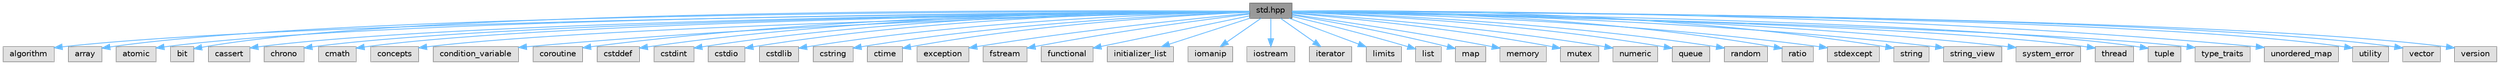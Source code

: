 digraph "std.hpp"
{
 // INTERACTIVE_SVG=YES
 // LATEX_PDF_SIZE
  bgcolor="transparent";
  edge [fontname=Helvetica,fontsize=10,labelfontname=Helvetica,labelfontsize=10];
  node [fontname=Helvetica,fontsize=10,shape=box,height=0.2,width=0.4];
  Node1 [id="Node000001",label="std.hpp",height=0.2,width=0.4,color="gray40", fillcolor="grey60", style="filled", fontcolor="black",tooltip="The C++ std library."];
  Node1 -> Node2 [id="edge1_Node000001_Node000002",color="steelblue1",style="solid",tooltip=" "];
  Node2 [id="Node000002",label="algorithm",height=0.2,width=0.4,color="grey60", fillcolor="#E0E0E0", style="filled",tooltip=" "];
  Node1 -> Node3 [id="edge2_Node000001_Node000003",color="steelblue1",style="solid",tooltip=" "];
  Node3 [id="Node000003",label="array",height=0.2,width=0.4,color="grey60", fillcolor="#E0E0E0", style="filled",tooltip=" "];
  Node1 -> Node4 [id="edge3_Node000001_Node000004",color="steelblue1",style="solid",tooltip=" "];
  Node4 [id="Node000004",label="atomic",height=0.2,width=0.4,color="grey60", fillcolor="#E0E0E0", style="filled",tooltip=" "];
  Node1 -> Node5 [id="edge4_Node000001_Node000005",color="steelblue1",style="solid",tooltip=" "];
  Node5 [id="Node000005",label="bit",height=0.2,width=0.4,color="grey60", fillcolor="#E0E0E0", style="filled",tooltip=" "];
  Node1 -> Node6 [id="edge5_Node000001_Node000006",color="steelblue1",style="solid",tooltip=" "];
  Node6 [id="Node000006",label="cassert",height=0.2,width=0.4,color="grey60", fillcolor="#E0E0E0", style="filled",tooltip=" "];
  Node1 -> Node7 [id="edge6_Node000001_Node000007",color="steelblue1",style="solid",tooltip=" "];
  Node7 [id="Node000007",label="chrono",height=0.2,width=0.4,color="grey60", fillcolor="#E0E0E0", style="filled",tooltip=" "];
  Node1 -> Node8 [id="edge7_Node000001_Node000008",color="steelblue1",style="solid",tooltip=" "];
  Node8 [id="Node000008",label="cmath",height=0.2,width=0.4,color="grey60", fillcolor="#E0E0E0", style="filled",tooltip=" "];
  Node1 -> Node9 [id="edge8_Node000001_Node000009",color="steelblue1",style="solid",tooltip=" "];
  Node9 [id="Node000009",label="concepts",height=0.2,width=0.4,color="grey60", fillcolor="#E0E0E0", style="filled",tooltip=" "];
  Node1 -> Node10 [id="edge9_Node000001_Node000010",color="steelblue1",style="solid",tooltip=" "];
  Node10 [id="Node000010",label="condition_variable",height=0.2,width=0.4,color="grey60", fillcolor="#E0E0E0", style="filled",tooltip=" "];
  Node1 -> Node11 [id="edge10_Node000001_Node000011",color="steelblue1",style="solid",tooltip=" "];
  Node11 [id="Node000011",label="coroutine",height=0.2,width=0.4,color="grey60", fillcolor="#E0E0E0", style="filled",tooltip=" "];
  Node1 -> Node12 [id="edge11_Node000001_Node000012",color="steelblue1",style="solid",tooltip=" "];
  Node12 [id="Node000012",label="cstddef",height=0.2,width=0.4,color="grey60", fillcolor="#E0E0E0", style="filled",tooltip=" "];
  Node1 -> Node13 [id="edge12_Node000001_Node000013",color="steelblue1",style="solid",tooltip=" "];
  Node13 [id="Node000013",label="cstdint",height=0.2,width=0.4,color="grey60", fillcolor="#E0E0E0", style="filled",tooltip=" "];
  Node1 -> Node14 [id="edge13_Node000001_Node000014",color="steelblue1",style="solid",tooltip=" "];
  Node14 [id="Node000014",label="cstdio",height=0.2,width=0.4,color="grey60", fillcolor="#E0E0E0", style="filled",tooltip=" "];
  Node1 -> Node15 [id="edge14_Node000001_Node000015",color="steelblue1",style="solid",tooltip=" "];
  Node15 [id="Node000015",label="cstdlib",height=0.2,width=0.4,color="grey60", fillcolor="#E0E0E0", style="filled",tooltip=" "];
  Node1 -> Node16 [id="edge15_Node000001_Node000016",color="steelblue1",style="solid",tooltip=" "];
  Node16 [id="Node000016",label="cstring",height=0.2,width=0.4,color="grey60", fillcolor="#E0E0E0", style="filled",tooltip=" "];
  Node1 -> Node17 [id="edge16_Node000001_Node000017",color="steelblue1",style="solid",tooltip=" "];
  Node17 [id="Node000017",label="ctime",height=0.2,width=0.4,color="grey60", fillcolor="#E0E0E0", style="filled",tooltip=" "];
  Node1 -> Node18 [id="edge17_Node000001_Node000018",color="steelblue1",style="solid",tooltip=" "];
  Node18 [id="Node000018",label="exception",height=0.2,width=0.4,color="grey60", fillcolor="#E0E0E0", style="filled",tooltip=" "];
  Node1 -> Node19 [id="edge18_Node000001_Node000019",color="steelblue1",style="solid",tooltip=" "];
  Node19 [id="Node000019",label="fstream",height=0.2,width=0.4,color="grey60", fillcolor="#E0E0E0", style="filled",tooltip=" "];
  Node1 -> Node20 [id="edge19_Node000001_Node000020",color="steelblue1",style="solid",tooltip=" "];
  Node20 [id="Node000020",label="functional",height=0.2,width=0.4,color="grey60", fillcolor="#E0E0E0", style="filled",tooltip=" "];
  Node1 -> Node21 [id="edge20_Node000001_Node000021",color="steelblue1",style="solid",tooltip=" "];
  Node21 [id="Node000021",label="initializer_list",height=0.2,width=0.4,color="grey60", fillcolor="#E0E0E0", style="filled",tooltip=" "];
  Node1 -> Node22 [id="edge21_Node000001_Node000022",color="steelblue1",style="solid",tooltip=" "];
  Node22 [id="Node000022",label="iomanip",height=0.2,width=0.4,color="grey60", fillcolor="#E0E0E0", style="filled",tooltip=" "];
  Node1 -> Node23 [id="edge22_Node000001_Node000023",color="steelblue1",style="solid",tooltip=" "];
  Node23 [id="Node000023",label="iostream",height=0.2,width=0.4,color="grey60", fillcolor="#E0E0E0", style="filled",tooltip=" "];
  Node1 -> Node24 [id="edge23_Node000001_Node000024",color="steelblue1",style="solid",tooltip=" "];
  Node24 [id="Node000024",label="iterator",height=0.2,width=0.4,color="grey60", fillcolor="#E0E0E0", style="filled",tooltip=" "];
  Node1 -> Node25 [id="edge24_Node000001_Node000025",color="steelblue1",style="solid",tooltip=" "];
  Node25 [id="Node000025",label="limits",height=0.2,width=0.4,color="grey60", fillcolor="#E0E0E0", style="filled",tooltip=" "];
  Node1 -> Node26 [id="edge25_Node000001_Node000026",color="steelblue1",style="solid",tooltip=" "];
  Node26 [id="Node000026",label="list",height=0.2,width=0.4,color="grey60", fillcolor="#E0E0E0", style="filled",tooltip=" "];
  Node1 -> Node27 [id="edge26_Node000001_Node000027",color="steelblue1",style="solid",tooltip=" "];
  Node27 [id="Node000027",label="map",height=0.2,width=0.4,color="grey60", fillcolor="#E0E0E0", style="filled",tooltip=" "];
  Node1 -> Node28 [id="edge27_Node000001_Node000028",color="steelblue1",style="solid",tooltip=" "];
  Node28 [id="Node000028",label="memory",height=0.2,width=0.4,color="grey60", fillcolor="#E0E0E0", style="filled",tooltip=" "];
  Node1 -> Node29 [id="edge28_Node000001_Node000029",color="steelblue1",style="solid",tooltip=" "];
  Node29 [id="Node000029",label="mutex",height=0.2,width=0.4,color="grey60", fillcolor="#E0E0E0", style="filled",tooltip=" "];
  Node1 -> Node30 [id="edge29_Node000001_Node000030",color="steelblue1",style="solid",tooltip=" "];
  Node30 [id="Node000030",label="numeric",height=0.2,width=0.4,color="grey60", fillcolor="#E0E0E0", style="filled",tooltip=" "];
  Node1 -> Node31 [id="edge30_Node000001_Node000031",color="steelblue1",style="solid",tooltip=" "];
  Node31 [id="Node000031",label="queue",height=0.2,width=0.4,color="grey60", fillcolor="#E0E0E0", style="filled",tooltip=" "];
  Node1 -> Node32 [id="edge31_Node000001_Node000032",color="steelblue1",style="solid",tooltip=" "];
  Node32 [id="Node000032",label="random",height=0.2,width=0.4,color="grey60", fillcolor="#E0E0E0", style="filled",tooltip=" "];
  Node1 -> Node33 [id="edge32_Node000001_Node000033",color="steelblue1",style="solid",tooltip=" "];
  Node33 [id="Node000033",label="ratio",height=0.2,width=0.4,color="grey60", fillcolor="#E0E0E0", style="filled",tooltip=" "];
  Node1 -> Node34 [id="edge33_Node000001_Node000034",color="steelblue1",style="solid",tooltip=" "];
  Node34 [id="Node000034",label="stdexcept",height=0.2,width=0.4,color="grey60", fillcolor="#E0E0E0", style="filled",tooltip=" "];
  Node1 -> Node35 [id="edge34_Node000001_Node000035",color="steelblue1",style="solid",tooltip=" "];
  Node35 [id="Node000035",label="string",height=0.2,width=0.4,color="grey60", fillcolor="#E0E0E0", style="filled",tooltip=" "];
  Node1 -> Node36 [id="edge35_Node000001_Node000036",color="steelblue1",style="solid",tooltip=" "];
  Node36 [id="Node000036",label="string_view",height=0.2,width=0.4,color="grey60", fillcolor="#E0E0E0", style="filled",tooltip=" "];
  Node1 -> Node37 [id="edge36_Node000001_Node000037",color="steelblue1",style="solid",tooltip=" "];
  Node37 [id="Node000037",label="system_error",height=0.2,width=0.4,color="grey60", fillcolor="#E0E0E0", style="filled",tooltip=" "];
  Node1 -> Node38 [id="edge37_Node000001_Node000038",color="steelblue1",style="solid",tooltip=" "];
  Node38 [id="Node000038",label="thread",height=0.2,width=0.4,color="grey60", fillcolor="#E0E0E0", style="filled",tooltip=" "];
  Node1 -> Node39 [id="edge38_Node000001_Node000039",color="steelblue1",style="solid",tooltip=" "];
  Node39 [id="Node000039",label="tuple",height=0.2,width=0.4,color="grey60", fillcolor="#E0E0E0", style="filled",tooltip=" "];
  Node1 -> Node40 [id="edge39_Node000001_Node000040",color="steelblue1",style="solid",tooltip=" "];
  Node40 [id="Node000040",label="type_traits",height=0.2,width=0.4,color="grey60", fillcolor="#E0E0E0", style="filled",tooltip=" "];
  Node1 -> Node41 [id="edge40_Node000001_Node000041",color="steelblue1",style="solid",tooltip=" "];
  Node41 [id="Node000041",label="unordered_map",height=0.2,width=0.4,color="grey60", fillcolor="#E0E0E0", style="filled",tooltip=" "];
  Node1 -> Node42 [id="edge41_Node000001_Node000042",color="steelblue1",style="solid",tooltip=" "];
  Node42 [id="Node000042",label="utility",height=0.2,width=0.4,color="grey60", fillcolor="#E0E0E0", style="filled",tooltip=" "];
  Node1 -> Node43 [id="edge42_Node000001_Node000043",color="steelblue1",style="solid",tooltip=" "];
  Node43 [id="Node000043",label="vector",height=0.2,width=0.4,color="grey60", fillcolor="#E0E0E0", style="filled",tooltip=" "];
  Node1 -> Node44 [id="edge43_Node000001_Node000044",color="steelblue1",style="solid",tooltip=" "];
  Node44 [id="Node000044",label="version",height=0.2,width=0.4,color="grey60", fillcolor="#E0E0E0", style="filled",tooltip=" "];
}
